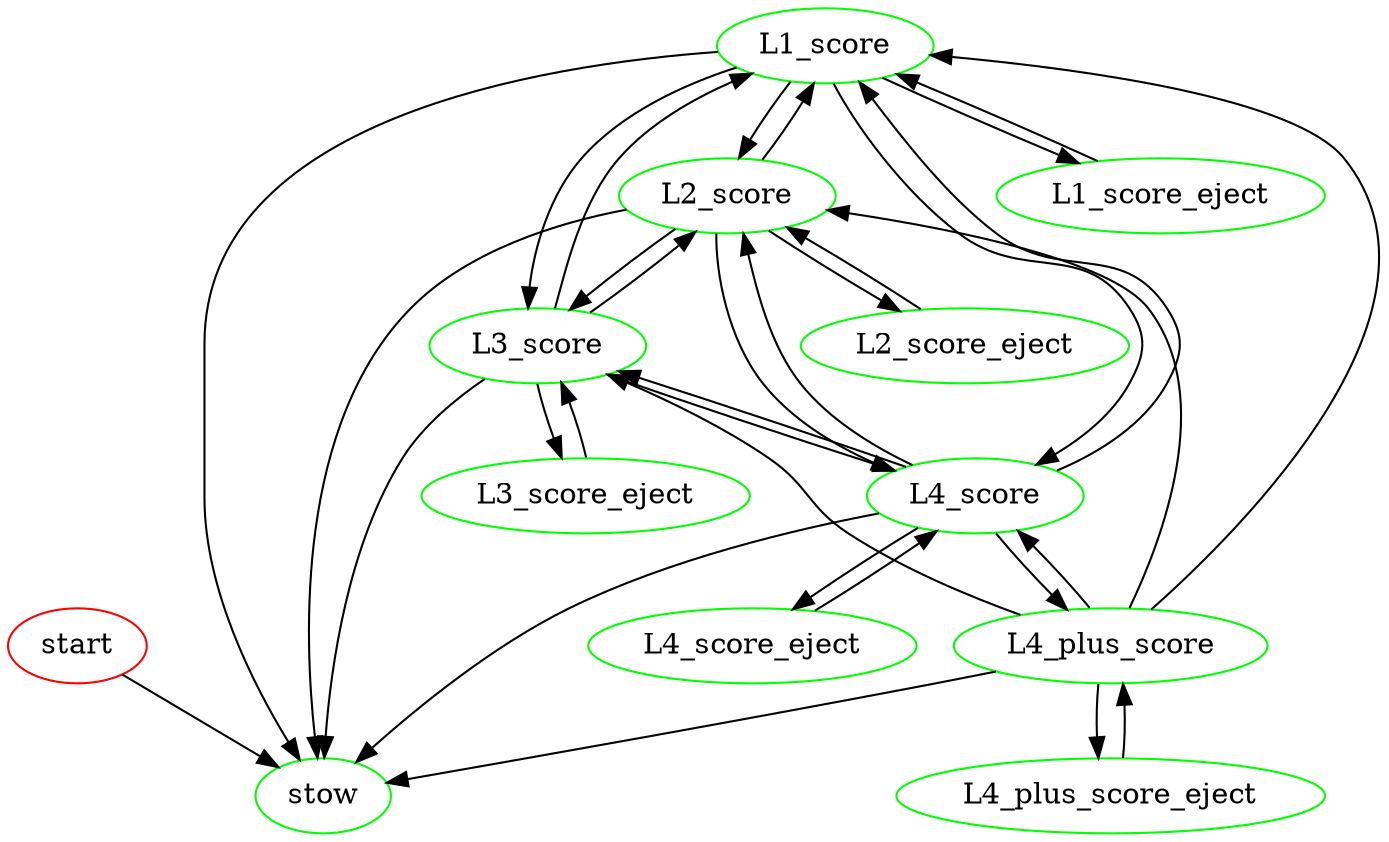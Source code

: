 digraph {
  start [color = red]
  stow [color = green]
  start -> stow
  
  L1_score [color = green]
  
  L2_score [color = green]
  L3_score [color = green]
  L4_score [color = green]
  
  L4_plus_score [color = green]
  
  L1_score -> L2_score
  L1_score -> L3_score
  L1_score -> L4_score
  L1_score -> stow
  
  L2_score -> L1_score
  L2_score -> L3_score
  L2_score -> L4_score
  L2_score -> stow
  
  L3_score -> L2_score
  L3_score -> L1_score
  L3_score -> L4_score
  L3_score -> stow
  
  L4_score -> L2_score
  L4_score -> L3_score
  L4_score -> L1_score
  L4_score -> stow
  
  L4_plus_score -> L4_score
  
  L4_score -> L4_plus_score
  
  L4_plus_score -> L1_score
  L4_plus_score -> L3_score
  L4_plus_score -> L2_score
  L4_plus_score -> stow
  
  L1_score_eject [color = green]
  L2_score_eject [color = green]
  L3_score_eject [color = green]
  L4_score_eject [color = green]
  
  L4_plus_score_eject [color = green]
  
  L1_score_eject -> L1_score
  L1_score -> L1_score_eject
  
  L2_score_eject -> L2_score
  L2_score -> L2_score_eject
  
  L3_score_eject -> L3_score
  L3_score -> L3_score_eject
  
  L4_score_eject -> L4_score
  L4_score -> L4_score_eject
  
  L4_plus_score_eject -> L4_plus_score
  L4_plus_score -> L4_plus_score_eject
}